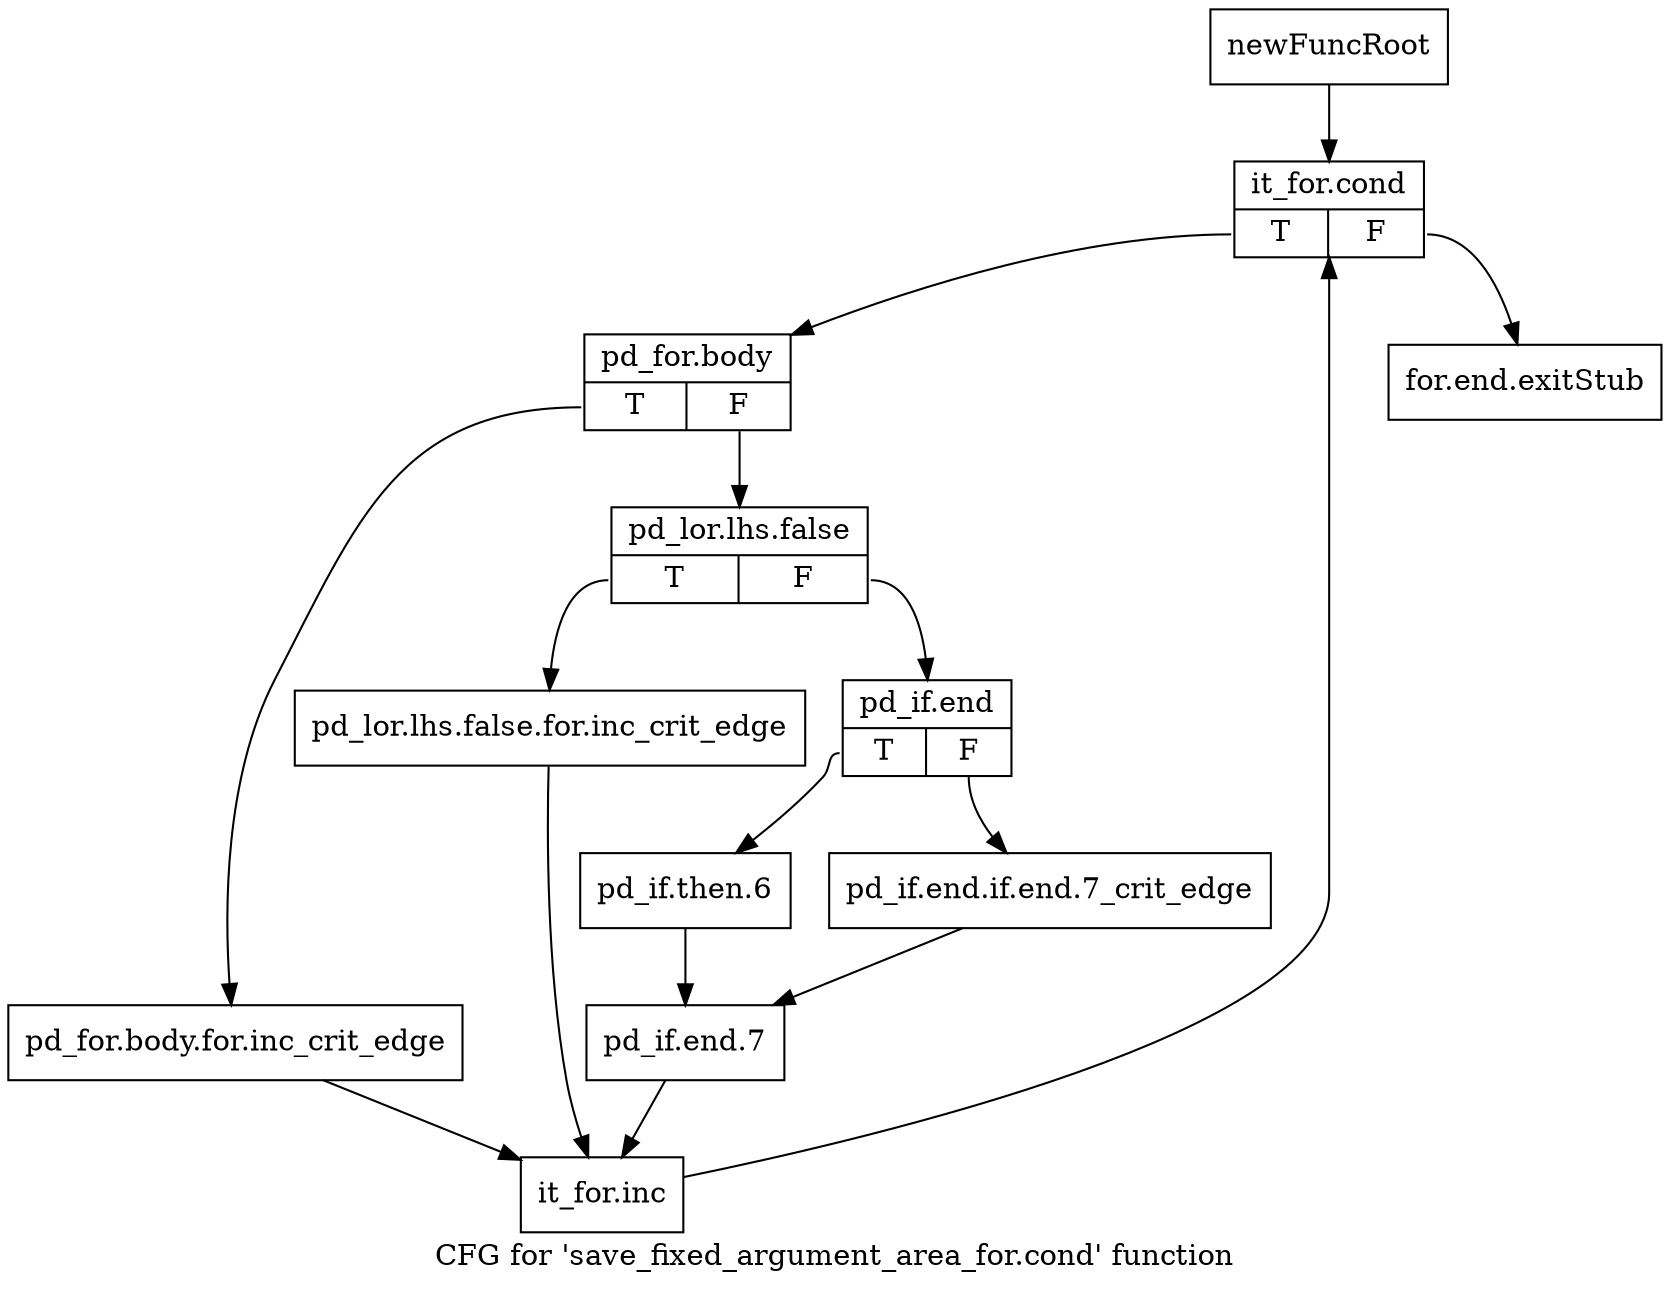 digraph "CFG for 'save_fixed_argument_area_for.cond' function" {
	label="CFG for 'save_fixed_argument_area_for.cond' function";

	Node0x7a837b0 [shape=record,label="{newFuncRoot}"];
	Node0x7a837b0 -> Node0x7a83850;
	Node0x7a83800 [shape=record,label="{for.end.exitStub}"];
	Node0x7a83850 [shape=record,label="{it_for.cond|{<s0>T|<s1>F}}"];
	Node0x7a83850:s0 -> Node0x7a838a0;
	Node0x7a83850:s1 -> Node0x7a83800;
	Node0x7a838a0 [shape=record,label="{pd_for.body|{<s0>T|<s1>F}}"];
	Node0x7a838a0:s0 -> Node0x7a83ad0;
	Node0x7a838a0:s1 -> Node0x7a838f0;
	Node0x7a838f0 [shape=record,label="{pd_lor.lhs.false|{<s0>T|<s1>F}}"];
	Node0x7a838f0:s0 -> Node0x7a83a80;
	Node0x7a838f0:s1 -> Node0x7a83940;
	Node0x7a83940 [shape=record,label="{pd_if.end|{<s0>T|<s1>F}}"];
	Node0x7a83940:s0 -> Node0x7a839e0;
	Node0x7a83940:s1 -> Node0x7a83990;
	Node0x7a83990 [shape=record,label="{pd_if.end.if.end.7_crit_edge}"];
	Node0x7a83990 -> Node0x7a83a30;
	Node0x7a839e0 [shape=record,label="{pd_if.then.6}"];
	Node0x7a839e0 -> Node0x7a83a30;
	Node0x7a83a30 [shape=record,label="{pd_if.end.7}"];
	Node0x7a83a30 -> Node0x7a83b20;
	Node0x7a83a80 [shape=record,label="{pd_lor.lhs.false.for.inc_crit_edge}"];
	Node0x7a83a80 -> Node0x7a83b20;
	Node0x7a83ad0 [shape=record,label="{pd_for.body.for.inc_crit_edge}"];
	Node0x7a83ad0 -> Node0x7a83b20;
	Node0x7a83b20 [shape=record,label="{it_for.inc}"];
	Node0x7a83b20 -> Node0x7a83850;
}
